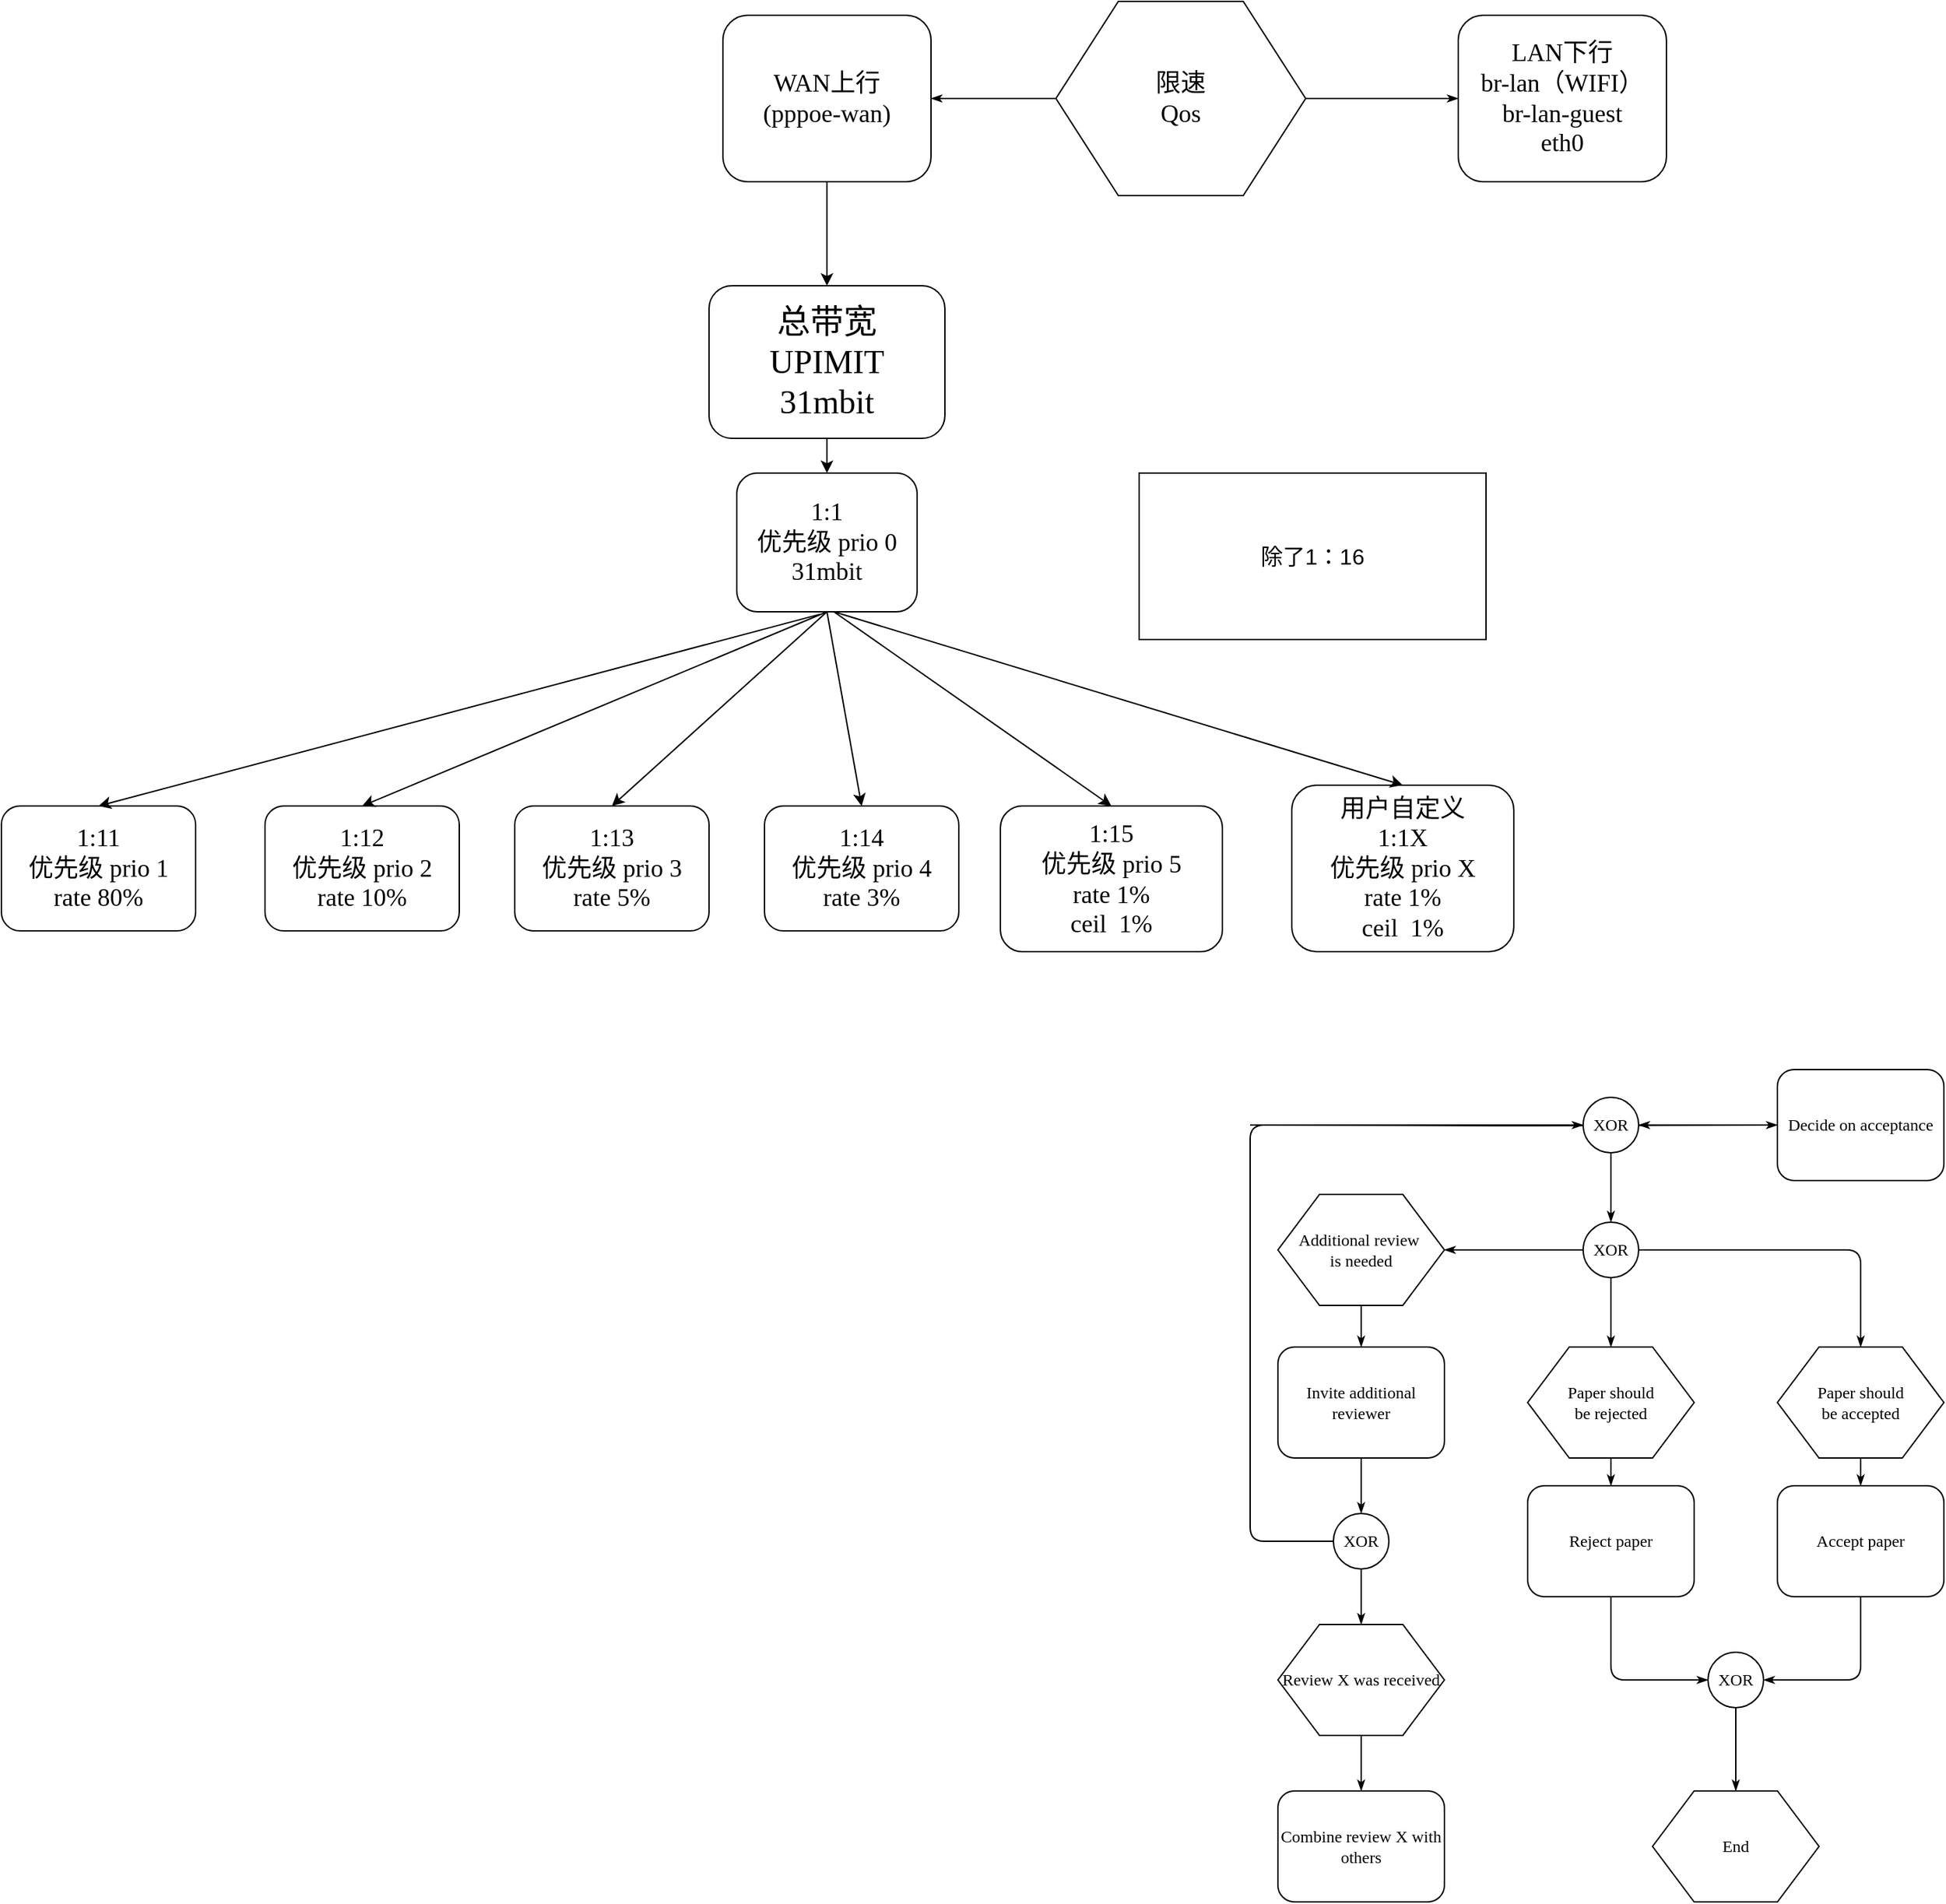 <mxfile version="21.1.8" type="github">
  <diagram name="Page-1" id="8ce9d11a-91a2-4d17-14d8-a56ed91bf033">
    <mxGraphModel dx="2880" dy="1710" grid="1" gridSize="10" guides="1" tooltips="1" connect="1" arrows="1" fold="1" page="1" pageScale="1" pageWidth="1100" pageHeight="850" background="none" math="0" shadow="0">
      <root>
        <mxCell id="0" />
        <mxCell id="1" parent="0" />
        <mxCell id="17ea667e15c223fc-28" style="edgeStyle=orthogonalEdgeStyle;rounded=1;html=1;labelBackgroundColor=none;startArrow=none;startFill=0;startSize=5;endArrow=classicThin;endFill=1;endSize=5;jettySize=auto;orthogonalLoop=1;strokeWidth=1;fontFamily=Verdana;fontSize=8" parent="1" source="17ea667e15c223fc-1" target="17ea667e15c223fc-2" edge="1">
          <mxGeometry relative="1" as="geometry" />
        </mxCell>
        <mxCell id="17ea667e15c223fc-1" value="&lt;font style=&quot;&quot;&gt;&lt;font style=&quot;font-size: 18px;&quot;&gt;限速&lt;br&gt;Qos&lt;/font&gt;&lt;br&gt;&lt;/font&gt;" style="shape=hexagon;perimeter=hexagonPerimeter;whiteSpace=wrap;html=1;rounded=0;shadow=0;labelBackgroundColor=none;strokeWidth=1;fontFamily=Verdana;fontSize=12;align=center;" parent="1" vertex="1">
          <mxGeometry x="380" y="-630" width="180" height="140" as="geometry" />
        </mxCell>
        <mxCell id="17ea667e15c223fc-2" value="&lt;font style=&quot;font-size: 18px;&quot;&gt;WAN上行&lt;br&gt;(pppoe-wan)&lt;/font&gt;" style="rounded=1;whiteSpace=wrap;html=1;shadow=0;labelBackgroundColor=none;strokeWidth=1;fontFamily=Verdana;fontSize=17;align=center;" parent="1" vertex="1">
          <mxGeometry x="140" y="-620" width="150" height="120" as="geometry" />
        </mxCell>
        <mxCell id="17ea667e15c223fc-43" style="edgeStyle=orthogonalEdgeStyle;rounded=1;html=1;labelBackgroundColor=none;startArrow=none;startFill=0;startSize=5;endArrow=classicThin;endFill=1;endSize=5;jettySize=auto;orthogonalLoop=1;strokeWidth=1;fontFamily=Verdana;fontSize=8" parent="1" target="17ea667e15c223fc-14" edge="1">
          <mxGeometry relative="1" as="geometry">
            <mxPoint x="520" y="180.0" as="sourcePoint" />
          </mxGeometry>
        </mxCell>
        <mxCell id="17ea667e15c223fc-44" style="edgeStyle=orthogonalEdgeStyle;rounded=1;html=1;labelBackgroundColor=none;startArrow=none;startFill=0;startSize=5;endArrow=classicThin;endFill=1;endSize=5;jettySize=auto;orthogonalLoop=1;strokeWidth=1;fontFamily=Verdana;fontSize=8" parent="1" source="17ea667e15c223fc-14" target="17ea667e15c223fc-15" edge="1">
          <mxGeometry relative="1" as="geometry" />
        </mxCell>
        <mxCell id="17ea667e15c223fc-14" value="Decide on acceptance" style="rounded=1;whiteSpace=wrap;html=1;shadow=0;labelBackgroundColor=none;strokeWidth=1;fontFamily=Verdana;fontSize=12;align=center;" parent="1" vertex="1">
          <mxGeometry x="900" y="140" width="120" height="80" as="geometry" />
        </mxCell>
        <mxCell id="17ea667e15c223fc-45" style="edgeStyle=orthogonalEdgeStyle;rounded=1;html=1;labelBackgroundColor=none;startArrow=none;startFill=0;startSize=5;endArrow=classicThin;endFill=1;endSize=5;jettySize=auto;orthogonalLoop=1;strokeColor=#000000;strokeWidth=1;fontFamily=Verdana;fontSize=8;fontColor=#000000;" parent="1" source="17ea667e15c223fc-15" target="17ea667e15c223fc-17" edge="1">
          <mxGeometry relative="1" as="geometry" />
        </mxCell>
        <mxCell id="17ea667e15c223fc-15" value="XOR" style="ellipse;whiteSpace=wrap;html=1;rounded=1;shadow=0;labelBackgroundColor=none;strokeWidth=1;fontFamily=Verdana;fontSize=12;align=center;" parent="1" vertex="1">
          <mxGeometry x="760" y="160" width="40" height="40" as="geometry" />
        </mxCell>
        <mxCell id="17ea667e15c223fc-54" style="edgeStyle=orthogonalEdgeStyle;rounded=1;html=1;labelBackgroundColor=none;startArrow=none;startFill=0;startSize=5;endArrow=classicThin;endFill=1;endSize=5;jettySize=auto;orthogonalLoop=1;strokeWidth=1;fontFamily=Verdana;fontSize=8" parent="1" source="17ea667e15c223fc-16" target="17ea667e15c223fc-18" edge="1">
          <mxGeometry relative="1" as="geometry" />
        </mxCell>
        <mxCell id="17ea667e15c223fc-16" value="Additional review&amp;nbsp;&lt;div&gt;is needed&lt;/div&gt;" style="shape=hexagon;perimeter=hexagonPerimeter;whiteSpace=wrap;html=1;rounded=0;shadow=0;labelBackgroundColor=none;strokeWidth=1;fontFamily=Verdana;fontSize=12;align=center;" parent="1" vertex="1">
          <mxGeometry x="540" y="230" width="120" height="80" as="geometry" />
        </mxCell>
        <mxCell id="17ea667e15c223fc-46" style="edgeStyle=orthogonalEdgeStyle;rounded=1;html=1;labelBackgroundColor=none;startArrow=none;startFill=0;startSize=5;endArrow=classicThin;endFill=1;endSize=5;jettySize=auto;orthogonalLoop=1;strokeColor=#000000;strokeWidth=1;fontFamily=Verdana;fontSize=8;fontColor=#000000;" parent="1" source="17ea667e15c223fc-17" target="17ea667e15c223fc-19" edge="1">
          <mxGeometry relative="1" as="geometry" />
        </mxCell>
        <mxCell id="17ea667e15c223fc-49" style="edgeStyle=orthogonalEdgeStyle;rounded=1;html=1;labelBackgroundColor=none;startArrow=none;startFill=0;startSize=5;endArrow=classicThin;endFill=1;endSize=5;jettySize=auto;orthogonalLoop=1;strokeColor=#000000;strokeWidth=1;fontFamily=Verdana;fontSize=8;fontColor=#000000;" parent="1" source="17ea667e15c223fc-17" target="17ea667e15c223fc-20" edge="1">
          <mxGeometry relative="1" as="geometry" />
        </mxCell>
        <mxCell id="17ea667e15c223fc-53" style="edgeStyle=orthogonalEdgeStyle;rounded=1;html=1;labelBackgroundColor=none;startArrow=none;startFill=0;startSize=5;endArrow=classicThin;endFill=1;endSize=5;jettySize=auto;orthogonalLoop=1;strokeColor=#000000;strokeWidth=1;fontFamily=Verdana;fontSize=8;fontColor=#000000;" parent="1" source="17ea667e15c223fc-17" target="17ea667e15c223fc-16" edge="1">
          <mxGeometry relative="1" as="geometry" />
        </mxCell>
        <mxCell id="17ea667e15c223fc-17" value="XOR" style="ellipse;whiteSpace=wrap;html=1;rounded=1;shadow=0;labelBackgroundColor=none;strokeWidth=1;fontFamily=Verdana;fontSize=12;align=center;" parent="1" vertex="1">
          <mxGeometry x="760" y="250" width="40" height="40" as="geometry" />
        </mxCell>
        <mxCell id="17ea667e15c223fc-55" style="edgeStyle=orthogonalEdgeStyle;rounded=1;html=1;labelBackgroundColor=none;startArrow=none;startFill=0;startSize=5;endArrow=classicThin;endFill=1;endSize=5;jettySize=auto;orthogonalLoop=1;strokeWidth=1;fontFamily=Verdana;fontSize=8" parent="1" source="17ea667e15c223fc-18" target="17ea667e15c223fc-21" edge="1">
          <mxGeometry relative="1" as="geometry" />
        </mxCell>
        <mxCell id="17ea667e15c223fc-18" value="Invite additional reviewer" style="rounded=1;whiteSpace=wrap;html=1;shadow=0;labelBackgroundColor=none;strokeWidth=1;fontFamily=Verdana;fontSize=12;align=center;" parent="1" vertex="1">
          <mxGeometry x="540" y="340" width="120" height="80" as="geometry" />
        </mxCell>
        <mxCell id="17ea667e15c223fc-47" style="edgeStyle=orthogonalEdgeStyle;rounded=1;html=1;labelBackgroundColor=none;startArrow=none;startFill=0;startSize=5;endArrow=classicThin;endFill=1;endSize=5;jettySize=auto;orthogonalLoop=1;strokeWidth=1;fontFamily=Verdana;fontSize=8" parent="1" source="17ea667e15c223fc-19" target="17ea667e15c223fc-22" edge="1">
          <mxGeometry relative="1" as="geometry" />
        </mxCell>
        <mxCell id="17ea667e15c223fc-19" value="Paper should&lt;div&gt;be rejected&lt;/div&gt;" style="shape=hexagon;perimeter=hexagonPerimeter;whiteSpace=wrap;html=1;rounded=0;shadow=0;labelBackgroundColor=none;strokeWidth=1;fontFamily=Verdana;fontSize=12;align=center;" parent="1" vertex="1">
          <mxGeometry x="720" y="340" width="120" height="80" as="geometry" />
        </mxCell>
        <mxCell id="17ea667e15c223fc-50" style="edgeStyle=orthogonalEdgeStyle;rounded=1;html=1;labelBackgroundColor=none;startArrow=none;startFill=0;startSize=5;endArrow=classicThin;endFill=1;endSize=5;jettySize=auto;orthogonalLoop=1;strokeWidth=1;fontFamily=Verdana;fontSize=8" parent="1" source="17ea667e15c223fc-20" target="17ea667e15c223fc-23" edge="1">
          <mxGeometry relative="1" as="geometry" />
        </mxCell>
        <mxCell id="17ea667e15c223fc-20" value="Paper should&lt;div&gt;be accepted&lt;/div&gt;" style="shape=hexagon;perimeter=hexagonPerimeter;whiteSpace=wrap;html=1;rounded=0;shadow=0;labelBackgroundColor=none;strokeWidth=1;fontFamily=Verdana;fontSize=12;align=center;" parent="1" vertex="1">
          <mxGeometry x="900" y="340" width="120" height="80" as="geometry" />
        </mxCell>
        <mxCell id="17ea667e15c223fc-56" style="edgeStyle=orthogonalEdgeStyle;rounded=1;html=1;labelBackgroundColor=none;startArrow=none;startFill=0;startSize=5;endArrow=classicThin;endFill=1;endSize=5;jettySize=auto;orthogonalLoop=1;strokeWidth=1;fontFamily=Verdana;fontSize=8" parent="1" source="17ea667e15c223fc-21" target="17ea667e15c223fc-24" edge="1">
          <mxGeometry relative="1" as="geometry" />
        </mxCell>
        <mxCell id="17ea667e15c223fc-58" style="edgeStyle=orthogonalEdgeStyle;rounded=1;html=1;labelBackgroundColor=none;startArrow=none;startFill=0;startSize=5;endArrow=classicThin;endFill=1;endSize=5;jettySize=auto;orthogonalLoop=1;strokeWidth=1;fontFamily=Verdana;fontSize=8" parent="1" source="17ea667e15c223fc-21" target="17ea667e15c223fc-15" edge="1">
          <mxGeometry relative="1" as="geometry">
            <Array as="points">
              <mxPoint x="520" y="480" />
              <mxPoint x="520" y="180" />
            </Array>
          </mxGeometry>
        </mxCell>
        <mxCell id="17ea667e15c223fc-21" value="XOR" style="ellipse;whiteSpace=wrap;html=1;rounded=1;shadow=0;labelBackgroundColor=none;strokeWidth=1;fontFamily=Verdana;fontSize=12;align=center;" parent="1" vertex="1">
          <mxGeometry x="580" y="460" width="40" height="40" as="geometry" />
        </mxCell>
        <mxCell id="17ea667e15c223fc-48" style="edgeStyle=orthogonalEdgeStyle;rounded=1;html=1;labelBackgroundColor=none;startArrow=none;startFill=0;startSize=5;endArrow=classicThin;endFill=1;endSize=5;jettySize=auto;orthogonalLoop=1;strokeWidth=1;fontFamily=Verdana;fontSize=8" parent="1" source="17ea667e15c223fc-22" target="17ea667e15c223fc-25" edge="1">
          <mxGeometry relative="1" as="geometry">
            <Array as="points">
              <mxPoint x="780" y="580" />
            </Array>
          </mxGeometry>
        </mxCell>
        <mxCell id="17ea667e15c223fc-22" value="Reject paper" style="rounded=1;whiteSpace=wrap;html=1;shadow=0;labelBackgroundColor=none;strokeWidth=1;fontFamily=Verdana;fontSize=12;align=center;" parent="1" vertex="1">
          <mxGeometry x="720" y="440" width="120" height="80" as="geometry" />
        </mxCell>
        <mxCell id="17ea667e15c223fc-51" style="edgeStyle=orthogonalEdgeStyle;rounded=1;html=1;labelBackgroundColor=none;startArrow=none;startFill=0;startSize=5;endArrow=classicThin;endFill=1;endSize=5;jettySize=auto;orthogonalLoop=1;strokeWidth=1;fontFamily=Verdana;fontSize=8" parent="1" source="17ea667e15c223fc-23" target="17ea667e15c223fc-25" edge="1">
          <mxGeometry relative="1" as="geometry">
            <Array as="points">
              <mxPoint x="960" y="580" />
            </Array>
          </mxGeometry>
        </mxCell>
        <mxCell id="17ea667e15c223fc-23" value="Accept paper" style="rounded=1;whiteSpace=wrap;html=1;shadow=0;labelBackgroundColor=none;strokeWidth=1;fontFamily=Verdana;fontSize=12;align=center;" parent="1" vertex="1">
          <mxGeometry x="900" y="440" width="120" height="80" as="geometry" />
        </mxCell>
        <mxCell id="17ea667e15c223fc-57" style="edgeStyle=orthogonalEdgeStyle;rounded=1;html=1;labelBackgroundColor=none;startArrow=none;startFill=0;startSize=5;endArrow=classicThin;endFill=1;endSize=5;jettySize=auto;orthogonalLoop=1;strokeWidth=1;fontFamily=Verdana;fontSize=8" parent="1" source="17ea667e15c223fc-24" target="17ea667e15c223fc-27" edge="1">
          <mxGeometry relative="1" as="geometry" />
        </mxCell>
        <mxCell id="17ea667e15c223fc-24" value="Review X was received" style="shape=hexagon;perimeter=hexagonPerimeter;whiteSpace=wrap;html=1;rounded=0;shadow=0;labelBackgroundColor=none;strokeWidth=1;fontFamily=Verdana;fontSize=12;align=center;" parent="1" vertex="1">
          <mxGeometry x="540" y="540" width="120" height="80" as="geometry" />
        </mxCell>
        <mxCell id="17ea667e15c223fc-52" style="edgeStyle=orthogonalEdgeStyle;rounded=1;html=1;labelBackgroundColor=none;startArrow=none;startFill=0;startSize=5;endArrow=classicThin;endFill=1;endSize=5;jettySize=auto;orthogonalLoop=1;strokeWidth=1;fontFamily=Verdana;fontSize=8" parent="1" source="17ea667e15c223fc-25" target="17ea667e15c223fc-26" edge="1">
          <mxGeometry relative="1" as="geometry" />
        </mxCell>
        <mxCell id="17ea667e15c223fc-25" value="XOR" style="ellipse;whiteSpace=wrap;html=1;rounded=1;shadow=0;labelBackgroundColor=none;strokeWidth=1;fontFamily=Verdana;fontSize=12;align=center;" parent="1" vertex="1">
          <mxGeometry x="850" y="560" width="40" height="40" as="geometry" />
        </mxCell>
        <mxCell id="17ea667e15c223fc-26" value="End" style="shape=hexagon;perimeter=hexagonPerimeter;whiteSpace=wrap;html=1;rounded=0;shadow=0;labelBackgroundColor=none;strokeWidth=1;fontFamily=Verdana;fontSize=12;align=center;" parent="1" vertex="1">
          <mxGeometry x="810" y="660" width="120" height="80" as="geometry" />
        </mxCell>
        <mxCell id="17ea667e15c223fc-27" value="Combine review X with others" style="rounded=1;whiteSpace=wrap;html=1;shadow=0;labelBackgroundColor=none;strokeWidth=1;fontFamily=Verdana;fontSize=12;align=center;" parent="1" vertex="1">
          <mxGeometry x="540" y="660" width="120" height="80" as="geometry" />
        </mxCell>
        <mxCell id="KKP_vT6z2iglmsTxIF54-1" value="&lt;font style=&quot;font-size: 18px;&quot;&gt;LAN下行&lt;br&gt;br-lan（WIFI）&lt;br&gt;br-lan-guest&lt;br&gt;eth0&lt;/font&gt;" style="rounded=1;whiteSpace=wrap;html=1;shadow=0;labelBackgroundColor=none;strokeWidth=1;fontFamily=Verdana;fontSize=17;align=center;" vertex="1" parent="1">
          <mxGeometry x="670" y="-620" width="150" height="120" as="geometry" />
        </mxCell>
        <mxCell id="KKP_vT6z2iglmsTxIF54-3" style="edgeStyle=orthogonalEdgeStyle;rounded=1;html=1;labelBackgroundColor=none;startArrow=none;startFill=0;startSize=5;endArrow=classicThin;endFill=1;endSize=5;jettySize=auto;orthogonalLoop=1;strokeWidth=1;fontFamily=Verdana;fontSize=8;entryX=0;entryY=0.5;entryDx=0;entryDy=0;" edge="1" parent="1" source="17ea667e15c223fc-1" target="KKP_vT6z2iglmsTxIF54-1">
          <mxGeometry relative="1" as="geometry">
            <mxPoint x="390" y="10" as="sourcePoint" />
            <mxPoint x="360" y="160" as="targetPoint" />
            <Array as="points">
              <mxPoint x="620" y="-560" />
              <mxPoint x="620" y="-560" />
            </Array>
          </mxGeometry>
        </mxCell>
        <mxCell id="KKP_vT6z2iglmsTxIF54-4" value="&lt;font style=&quot;&quot;&gt;&lt;font style=&quot;font-size: 24px;&quot;&gt;总带宽&lt;br&gt;UPIMIT&lt;br&gt;31mbit&lt;/font&gt;&lt;br&gt;&lt;/font&gt;" style="rounded=1;whiteSpace=wrap;html=1;shadow=0;labelBackgroundColor=none;strokeWidth=1;fontFamily=Verdana;fontSize=12;align=center;" vertex="1" parent="1">
          <mxGeometry x="130" y="-425" width="170" height="110" as="geometry" />
        </mxCell>
        <mxCell id="KKP_vT6z2iglmsTxIF54-5" value="" style="endArrow=classic;html=1;rounded=0;entryX=0.5;entryY=0;entryDx=0;entryDy=0;exitX=0.5;exitY=1;exitDx=0;exitDy=0;" edge="1" parent="1" source="17ea667e15c223fc-2" target="KKP_vT6z2iglmsTxIF54-4">
          <mxGeometry width="50" height="50" relative="1" as="geometry">
            <mxPoint x="210" y="-490" as="sourcePoint" />
            <mxPoint x="650" y="-230" as="targetPoint" />
            <Array as="points" />
          </mxGeometry>
        </mxCell>
        <mxCell id="KKP_vT6z2iglmsTxIF54-6" value="&lt;font style=&quot;font-size: 18px;&quot;&gt;1:1 &lt;br&gt;优先级 prio 0&lt;br&gt;31mbit&lt;br&gt;&lt;/font&gt;" style="rounded=1;whiteSpace=wrap;html=1;shadow=0;labelBackgroundColor=none;strokeWidth=1;fontFamily=Verdana;fontSize=12;align=center;" vertex="1" parent="1">
          <mxGeometry x="150" y="-290" width="130" height="100" as="geometry" />
        </mxCell>
        <mxCell id="KKP_vT6z2iglmsTxIF54-7" value="" style="endArrow=classic;html=1;rounded=0;entryX=0.5;entryY=0;entryDx=0;entryDy=0;exitX=0.5;exitY=1;exitDx=0;exitDy=0;" edge="1" parent="1" source="KKP_vT6z2iglmsTxIF54-4" target="KKP_vT6z2iglmsTxIF54-6">
          <mxGeometry width="50" height="50" relative="1" as="geometry">
            <mxPoint x="225" y="-490" as="sourcePoint" />
            <mxPoint x="225" y="-420" as="targetPoint" />
            <Array as="points" />
          </mxGeometry>
        </mxCell>
        <mxCell id="KKP_vT6z2iglmsTxIF54-12" value="&lt;font style=&quot;font-size: 18px;&quot;&gt;1:11&lt;br&gt;优先级 prio 1&lt;br&gt;rate 80%&lt;br&gt;&lt;/font&gt;" style="rounded=1;whiteSpace=wrap;html=1;shadow=0;labelBackgroundColor=none;strokeWidth=1;fontFamily=Verdana;fontSize=12;align=center;" vertex="1" parent="1">
          <mxGeometry x="-380" y="-50" width="140" height="90" as="geometry" />
        </mxCell>
        <mxCell id="KKP_vT6z2iglmsTxIF54-15" value="" style="endArrow=classic;html=1;rounded=0;exitX=0.461;exitY=1.018;exitDx=0;exitDy=0;exitPerimeter=0;entryX=0.5;entryY=0;entryDx=0;entryDy=0;" edge="1" parent="1" source="KKP_vT6z2iglmsTxIF54-6" target="KKP_vT6z2iglmsTxIF54-12">
          <mxGeometry width="50" height="50" relative="1" as="geometry">
            <mxPoint x="110" y="-130" as="sourcePoint" />
            <mxPoint x="160" y="-180" as="targetPoint" />
          </mxGeometry>
        </mxCell>
        <mxCell id="KKP_vT6z2iglmsTxIF54-19" value="&lt;font style=&quot;font-size: 18px;&quot;&gt;1:12&lt;br&gt;优先级 prio 2&lt;br&gt;rate 10%&lt;br&gt;&lt;/font&gt;" style="rounded=1;whiteSpace=wrap;html=1;shadow=0;labelBackgroundColor=none;strokeWidth=1;fontFamily=Verdana;fontSize=12;align=center;" vertex="1" parent="1">
          <mxGeometry x="-190" y="-50" width="140" height="90" as="geometry" />
        </mxCell>
        <mxCell id="KKP_vT6z2iglmsTxIF54-20" value="" style="endArrow=classic;html=1;rounded=0;exitX=0.5;exitY=1;exitDx=0;exitDy=0;entryX=0.5;entryY=0;entryDx=0;entryDy=0;" edge="1" parent="1" target="KKP_vT6z2iglmsTxIF54-19" source="KKP_vT6z2iglmsTxIF54-6">
          <mxGeometry width="50" height="50" relative="1" as="geometry">
            <mxPoint x="390" y="-178" as="sourcePoint" />
            <mxPoint x="340" y="-170" as="targetPoint" />
          </mxGeometry>
        </mxCell>
        <mxCell id="KKP_vT6z2iglmsTxIF54-21" value="&lt;font style=&quot;font-size: 18px;&quot;&gt;1:13&lt;br&gt;优先级 prio 3&lt;br&gt;rate 5%&lt;br&gt;&lt;/font&gt;" style="rounded=1;whiteSpace=wrap;html=1;shadow=0;labelBackgroundColor=none;strokeWidth=1;fontFamily=Verdana;fontSize=12;align=center;" vertex="1" parent="1">
          <mxGeometry x="-10" y="-50" width="140" height="90" as="geometry" />
        </mxCell>
        <mxCell id="KKP_vT6z2iglmsTxIF54-22" value="" style="endArrow=classic;html=1;rounded=0;exitX=0.5;exitY=1;exitDx=0;exitDy=0;entryX=0.5;entryY=0;entryDx=0;entryDy=0;" edge="1" parent="1" target="KKP_vT6z2iglmsTxIF54-21" source="KKP_vT6z2iglmsTxIF54-6">
          <mxGeometry width="50" height="50" relative="1" as="geometry">
            <mxPoint x="600" y="-188" as="sourcePoint" />
            <mxPoint x="550" y="-180" as="targetPoint" />
          </mxGeometry>
        </mxCell>
        <mxCell id="KKP_vT6z2iglmsTxIF54-23" value="&lt;font style=&quot;font-size: 18px;&quot;&gt;1:14&lt;br&gt;优先级 prio 4&lt;br&gt;rate 3%&lt;br&gt;&lt;/font&gt;" style="rounded=1;whiteSpace=wrap;html=1;shadow=0;labelBackgroundColor=none;strokeWidth=1;fontFamily=Verdana;fontSize=12;align=center;" vertex="1" parent="1">
          <mxGeometry x="170" y="-50" width="140" height="90" as="geometry" />
        </mxCell>
        <mxCell id="KKP_vT6z2iglmsTxIF54-24" value="" style="endArrow=classic;html=1;rounded=0;exitX=0.5;exitY=1;exitDx=0;exitDy=0;entryX=0.5;entryY=0;entryDx=0;entryDy=0;" edge="1" parent="1" target="KKP_vT6z2iglmsTxIF54-23" source="KKP_vT6z2iglmsTxIF54-6">
          <mxGeometry width="50" height="50" relative="1" as="geometry">
            <mxPoint x="840" y="-178" as="sourcePoint" />
            <mxPoint x="790" y="-170" as="targetPoint" />
          </mxGeometry>
        </mxCell>
        <mxCell id="KKP_vT6z2iglmsTxIF54-27" value="" style="endArrow=classic;html=1;rounded=0;entryX=0.5;entryY=0;entryDx=0;entryDy=0;" edge="1" parent="1" target="KKP_vT6z2iglmsTxIF54-31">
          <mxGeometry width="50" height="50" relative="1" as="geometry">
            <mxPoint x="220" y="-190" as="sourcePoint" />
            <mxPoint x="636.5" y="-120.0" as="targetPoint" />
          </mxGeometry>
        </mxCell>
        <mxCell id="KKP_vT6z2iglmsTxIF54-28" value="&lt;font size=&quot;3&quot;&gt;除了1：16&lt;/font&gt;" style="rounded=0;whiteSpace=wrap;html=1;" vertex="1" parent="1">
          <mxGeometry x="440" y="-290" width="250" height="120" as="geometry" />
        </mxCell>
        <mxCell id="KKP_vT6z2iglmsTxIF54-29" value="&lt;font style=&quot;font-size: 18px;&quot;&gt;用户自定义&lt;br&gt;1:1X&lt;br&gt;优先级 prio X&lt;br&gt;rate 1%&lt;br style=&quot;border-color: var(--border-color);&quot;&gt;ceil&amp;nbsp; 1%&lt;br&gt;&lt;/font&gt;" style="rounded=1;whiteSpace=wrap;html=1;shadow=0;labelBackgroundColor=none;strokeWidth=1;fontFamily=Verdana;fontSize=12;align=center;" vertex="1" parent="1">
          <mxGeometry x="550" y="-65" width="160" height="120" as="geometry" />
        </mxCell>
        <mxCell id="KKP_vT6z2iglmsTxIF54-30" value="" style="endArrow=classic;html=1;rounded=0;entryX=0.5;entryY=0;entryDx=0;entryDy=0;" edge="1" parent="1" target="KKP_vT6z2iglmsTxIF54-29">
          <mxGeometry width="50" height="50" relative="1" as="geometry">
            <mxPoint x="220" y="-190" as="sourcePoint" />
            <mxPoint x="1163" y="-170" as="targetPoint" />
          </mxGeometry>
        </mxCell>
        <mxCell id="KKP_vT6z2iglmsTxIF54-31" value="&lt;font style=&quot;font-size: 18px;&quot;&gt;1:15&lt;br&gt;优先级 prio 5&lt;br&gt;rate 1%&lt;br style=&quot;border-color: var(--border-color);&quot;&gt;ceil&amp;nbsp; 1%&lt;br&gt;&lt;/font&gt;" style="rounded=1;whiteSpace=wrap;html=1;shadow=0;labelBackgroundColor=none;strokeWidth=1;fontFamily=Verdana;fontSize=12;align=center;" vertex="1" parent="1">
          <mxGeometry x="340" y="-50" width="160" height="105" as="geometry" />
        </mxCell>
      </root>
    </mxGraphModel>
  </diagram>
</mxfile>
